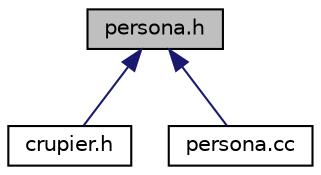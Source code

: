digraph "persona.h"
{
 // LATEX_PDF_SIZE
  edge [fontname="Helvetica",fontsize="10",labelfontname="Helvetica",labelfontsize="10"];
  node [fontname="Helvetica",fontsize="10",shape=record];
  Node1 [label="persona.h",height=0.2,width=0.4,color="black", fillcolor="grey75", style="filled", fontcolor="black",tooltip="La clase persona representa la entidad persona."];
  Node1 -> Node2 [dir="back",color="midnightblue",fontsize="10",style="solid",fontname="Helvetica"];
  Node2 [label="crupier.h",height=0.2,width=0.4,color="black", fillcolor="white", style="filled",URL="$crupier_8h.html",tooltip="La clase crupier representa a los trabajadores del casino."];
  Node1 -> Node3 [dir="back",color="midnightblue",fontsize="10",style="solid",fontname="Helvetica"];
  Node3 [label="persona.cc",height=0.2,width=0.4,color="black", fillcolor="white", style="filled",URL="$persona_8cc.html",tooltip="Cuerpo de los métodos de la clase persona."];
}
